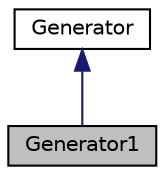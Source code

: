 digraph "Generator1"
{
  edge [fontname="Helvetica",fontsize="10",labelfontname="Helvetica",labelfontsize="10"];
  node [fontname="Helvetica",fontsize="10",shape=record];
  Node1 [label="Generator1",height=0.2,width=0.4,color="black", fillcolor="grey75", style="filled" fontcolor="black"];
  Node2 -> Node1 [dir="back",color="midnightblue",fontsize="10",style="solid"];
  Node2 [label="Generator",height=0.2,width=0.4,color="black", fillcolor="white", style="filled",URL="$classGenerator.html",tooltip="Klasa abstrakcyjna generatora. "];
}
